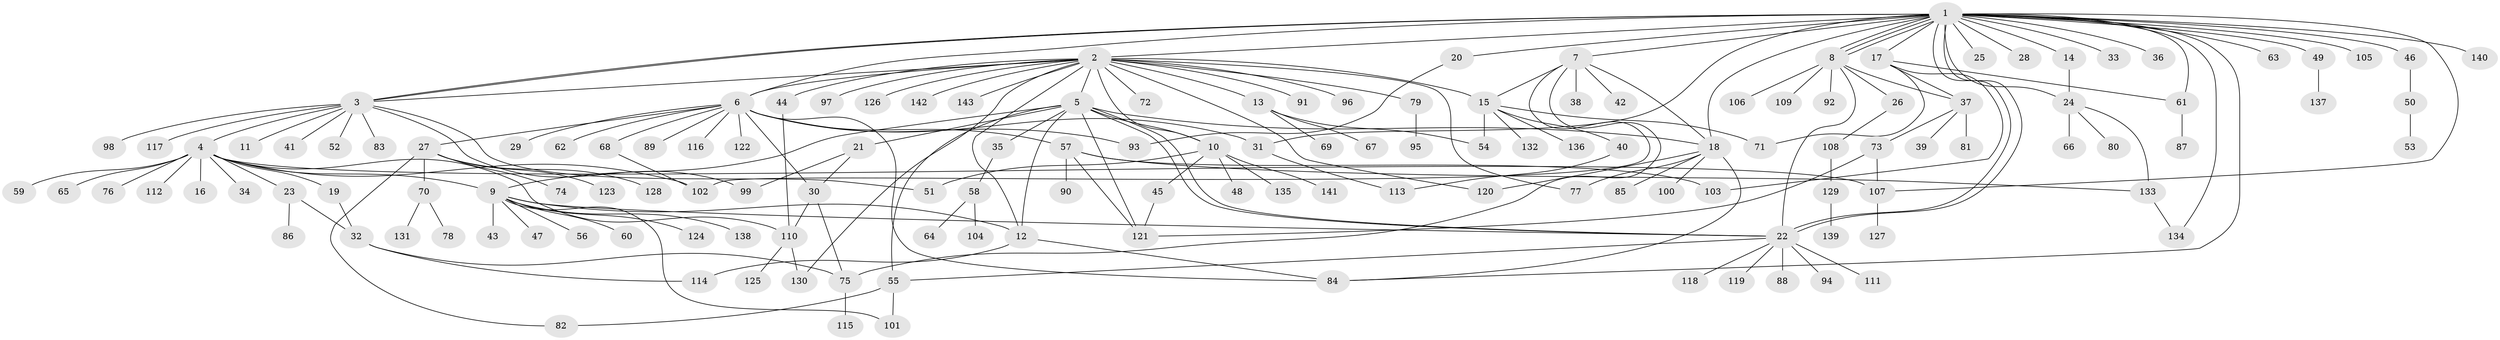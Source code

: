 // coarse degree distribution, {1: 0.5813953488372093, 15: 0.023255813953488372, 2: 0.09302325581395349, 7: 0.046511627906976744, 11: 0.023255813953488372, 12: 0.023255813953488372, 8: 0.023255813953488372, 5: 0.023255813953488372, 10: 0.023255813953488372, 6: 0.06976744186046512, 4: 0.046511627906976744, 14: 0.023255813953488372}
// Generated by graph-tools (version 1.1) at 2025/36/03/04/25 23:36:57]
// undirected, 143 vertices, 195 edges
graph export_dot {
  node [color=gray90,style=filled];
  1;
  2;
  3;
  4;
  5;
  6;
  7;
  8;
  9;
  10;
  11;
  12;
  13;
  14;
  15;
  16;
  17;
  18;
  19;
  20;
  21;
  22;
  23;
  24;
  25;
  26;
  27;
  28;
  29;
  30;
  31;
  32;
  33;
  34;
  35;
  36;
  37;
  38;
  39;
  40;
  41;
  42;
  43;
  44;
  45;
  46;
  47;
  48;
  49;
  50;
  51;
  52;
  53;
  54;
  55;
  56;
  57;
  58;
  59;
  60;
  61;
  62;
  63;
  64;
  65;
  66;
  67;
  68;
  69;
  70;
  71;
  72;
  73;
  74;
  75;
  76;
  77;
  78;
  79;
  80;
  81;
  82;
  83;
  84;
  85;
  86;
  87;
  88;
  89;
  90;
  91;
  92;
  93;
  94;
  95;
  96;
  97;
  98;
  99;
  100;
  101;
  102;
  103;
  104;
  105;
  106;
  107;
  108;
  109;
  110;
  111;
  112;
  113;
  114;
  115;
  116;
  117;
  118;
  119;
  120;
  121;
  122;
  123;
  124;
  125;
  126;
  127;
  128;
  129;
  130;
  131;
  132;
  133;
  134;
  135;
  136;
  137;
  138;
  139;
  140;
  141;
  142;
  143;
  1 -- 2;
  1 -- 3;
  1 -- 3;
  1 -- 6;
  1 -- 7;
  1 -- 8;
  1 -- 8;
  1 -- 8;
  1 -- 14;
  1 -- 17;
  1 -- 18;
  1 -- 20;
  1 -- 22;
  1 -- 22;
  1 -- 24;
  1 -- 25;
  1 -- 28;
  1 -- 31;
  1 -- 33;
  1 -- 36;
  1 -- 46;
  1 -- 49;
  1 -- 61;
  1 -- 63;
  1 -- 84;
  1 -- 105;
  1 -- 107;
  1 -- 134;
  1 -- 140;
  2 -- 3;
  2 -- 5;
  2 -- 6;
  2 -- 10;
  2 -- 12;
  2 -- 13;
  2 -- 15;
  2 -- 44;
  2 -- 72;
  2 -- 77;
  2 -- 79;
  2 -- 91;
  2 -- 96;
  2 -- 97;
  2 -- 120;
  2 -- 126;
  2 -- 130;
  2 -- 142;
  2 -- 143;
  3 -- 4;
  3 -- 11;
  3 -- 41;
  3 -- 51;
  3 -- 52;
  3 -- 83;
  3 -- 98;
  3 -- 99;
  3 -- 117;
  4 -- 9;
  4 -- 16;
  4 -- 19;
  4 -- 23;
  4 -- 34;
  4 -- 59;
  4 -- 65;
  4 -- 76;
  4 -- 102;
  4 -- 107;
  4 -- 110;
  4 -- 112;
  5 -- 9;
  5 -- 10;
  5 -- 12;
  5 -- 18;
  5 -- 21;
  5 -- 22;
  5 -- 22;
  5 -- 35;
  5 -- 55;
  5 -- 121;
  6 -- 27;
  6 -- 29;
  6 -- 30;
  6 -- 31;
  6 -- 57;
  6 -- 62;
  6 -- 68;
  6 -- 84;
  6 -- 89;
  6 -- 93;
  6 -- 116;
  6 -- 122;
  7 -- 15;
  7 -- 18;
  7 -- 38;
  7 -- 42;
  7 -- 75;
  7 -- 102;
  8 -- 22;
  8 -- 26;
  8 -- 37;
  8 -- 92;
  8 -- 106;
  8 -- 109;
  9 -- 12;
  9 -- 22;
  9 -- 43;
  9 -- 47;
  9 -- 56;
  9 -- 60;
  9 -- 101;
  9 -- 124;
  9 -- 138;
  10 -- 45;
  10 -- 48;
  10 -- 51;
  10 -- 135;
  10 -- 141;
  12 -- 84;
  12 -- 114;
  13 -- 54;
  13 -- 67;
  13 -- 69;
  14 -- 24;
  15 -- 40;
  15 -- 54;
  15 -- 71;
  15 -- 132;
  15 -- 136;
  17 -- 37;
  17 -- 61;
  17 -- 71;
  17 -- 103;
  18 -- 77;
  18 -- 84;
  18 -- 85;
  18 -- 100;
  18 -- 120;
  19 -- 32;
  20 -- 93;
  21 -- 30;
  21 -- 99;
  22 -- 55;
  22 -- 88;
  22 -- 94;
  22 -- 111;
  22 -- 118;
  22 -- 119;
  23 -- 32;
  23 -- 86;
  24 -- 66;
  24 -- 80;
  24 -- 133;
  26 -- 108;
  27 -- 70;
  27 -- 74;
  27 -- 82;
  27 -- 123;
  27 -- 128;
  30 -- 75;
  30 -- 110;
  31 -- 113;
  32 -- 75;
  32 -- 114;
  35 -- 58;
  37 -- 39;
  37 -- 73;
  37 -- 81;
  40 -- 113;
  44 -- 110;
  45 -- 121;
  46 -- 50;
  49 -- 137;
  50 -- 53;
  55 -- 82;
  55 -- 101;
  57 -- 90;
  57 -- 103;
  57 -- 121;
  57 -- 133;
  58 -- 64;
  58 -- 104;
  61 -- 87;
  68 -- 102;
  70 -- 78;
  70 -- 131;
  73 -- 107;
  73 -- 121;
  75 -- 115;
  79 -- 95;
  107 -- 127;
  108 -- 129;
  110 -- 125;
  110 -- 130;
  129 -- 139;
  133 -- 134;
}
